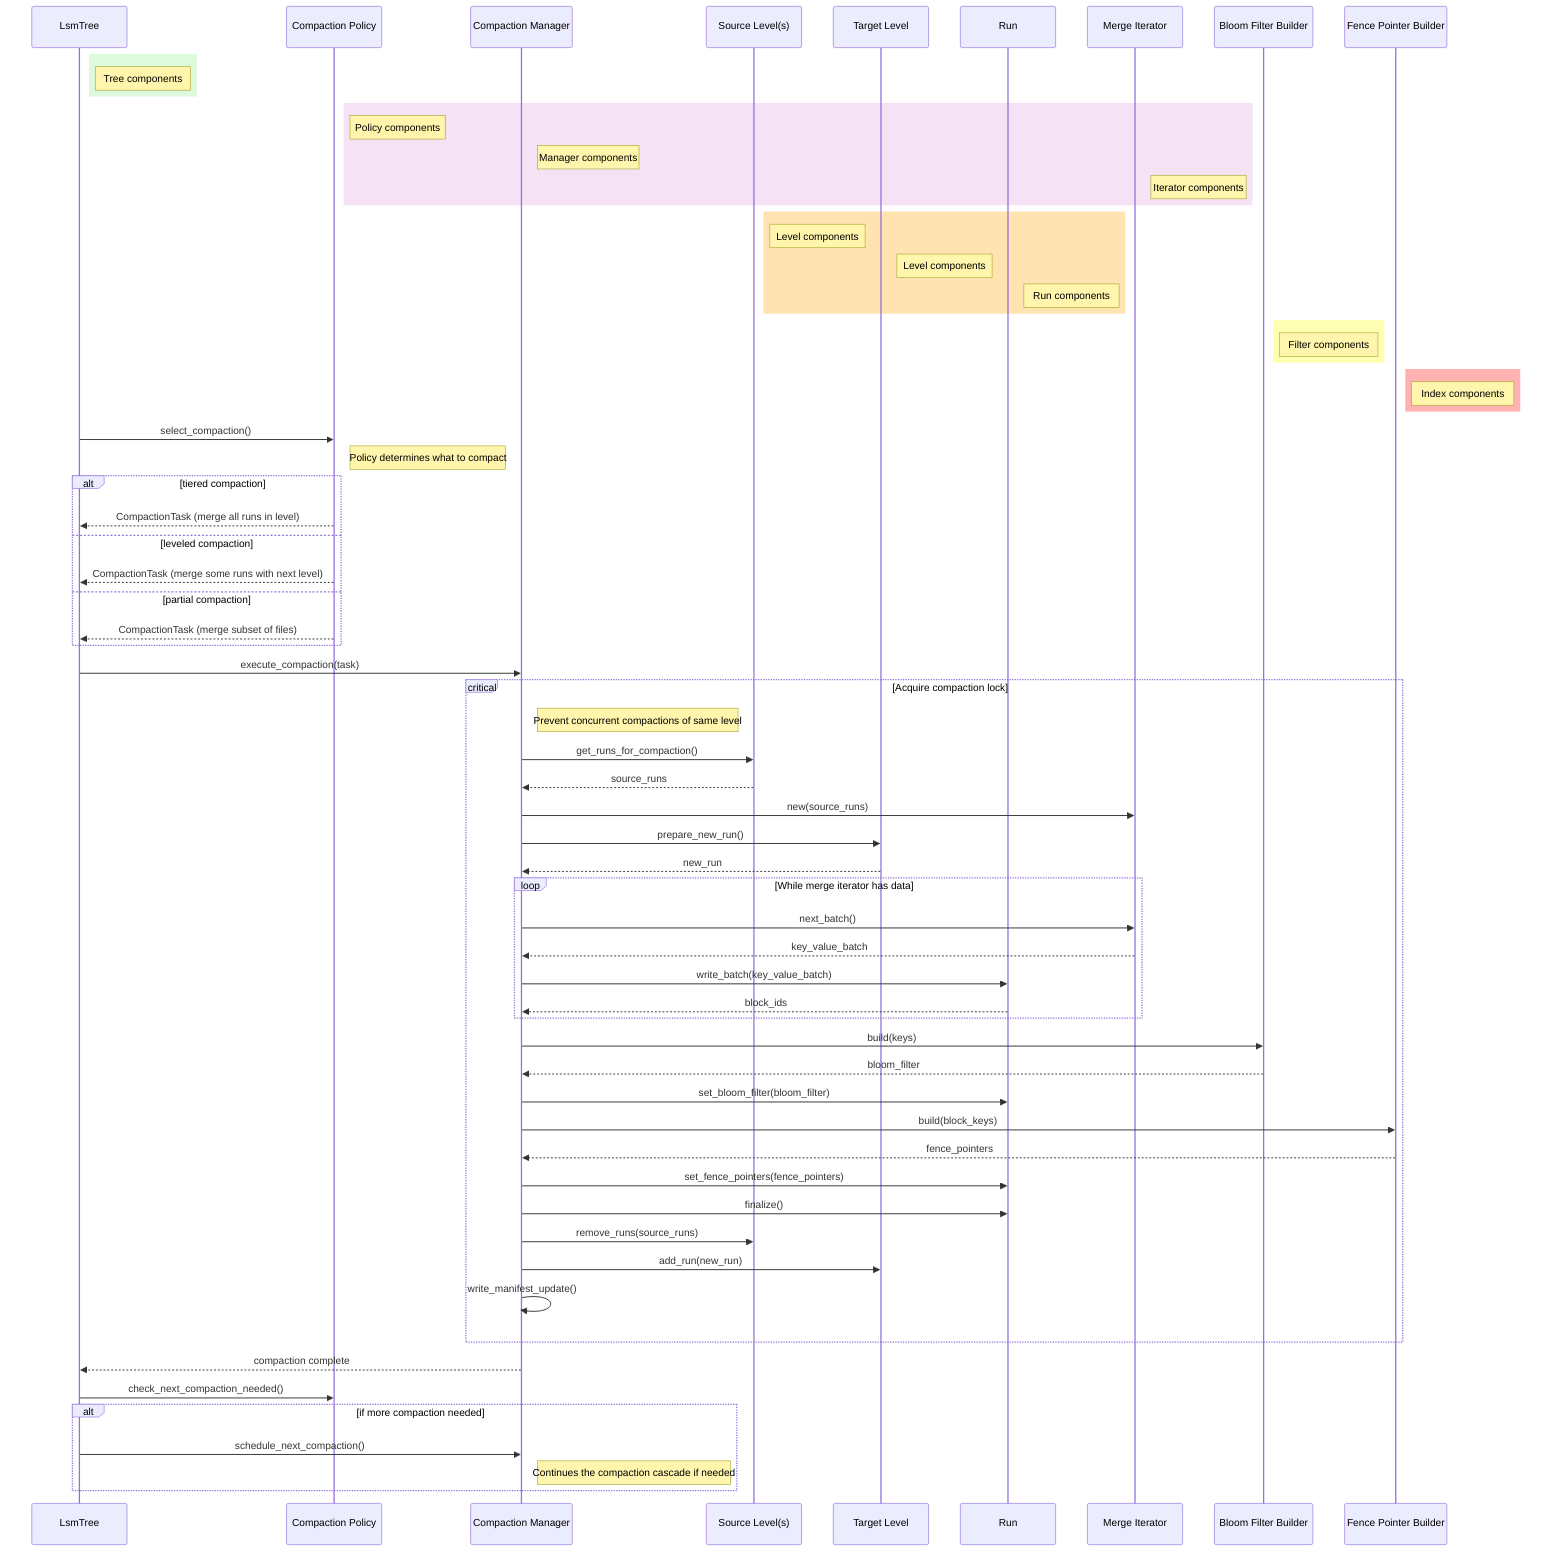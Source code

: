 sequenceDiagram
    participant LsmTree as LsmTree
    participant CompactionPolicy as Compaction Policy
    participant CompactionManager as Compaction Manager
    participant SourceLevel as Source Level(s)
    participant TargetLevel as Target Level
    participant Run as Run
    participant MergeIterator as Merge Iterator
    participant BloomBuilder as Bloom Filter Builder
    participant FPBuilder as Fence Pointer Builder
    
    %% Define participant boxes with consistent colors
    rect rgba(144, 238, 144, 0.3)
        note right of LsmTree: Tree components
    end
    rect rgba(221, 160, 221, 0.3)
        note right of CompactionPolicy: Policy components
        note right of CompactionManager: Manager components
        note right of MergeIterator: Iterator components
    end
    rect rgba(255, 165, 0, 0.3)
        note right of SourceLevel: Level components
        note right of TargetLevel: Level components
        note right of Run: Run components
    end
    rect rgba(255, 255, 0, 0.3)
        note right of BloomBuilder: Filter components
    end
    rect rgba(255, 0, 0, 0.3)
        note right of FPBuilder: Index components
    end
    
    %% Compaction operation flow
    LsmTree->>CompactionPolicy: select_compaction()
    
    note right of CompactionPolicy: Policy determines what to compact
    
    alt tiered compaction
        CompactionPolicy-->>LsmTree: CompactionTask (merge all runs in level)
    else leveled compaction
        CompactionPolicy-->>LsmTree: CompactionTask (merge some runs with next level)
    else partial compaction
        CompactionPolicy-->>LsmTree: CompactionTask (merge subset of files)
    end
    
    LsmTree->>CompactionManager: execute_compaction(task)
    
    critical Acquire compaction lock
        note right of CompactionManager: Prevent concurrent compactions of same level
        
        %% Read source runs
        CompactionManager->>SourceLevel: get_runs_for_compaction()
        SourceLevel-->>CompactionManager: source_runs
        
        %% Create merge iterator over all runs
        CompactionManager->>MergeIterator: new(source_runs)
        
        %% Prepare output run
        CompactionManager->>TargetLevel: prepare_new_run()
        TargetLevel-->>CompactionManager: new_run
        
        %% Merge and write data
        loop While merge iterator has data
            CompactionManager->>MergeIterator: next_batch()
            MergeIterator-->>CompactionManager: key_value_batch
            
            %% Write batch to new run
            CompactionManager->>Run: write_batch(key_value_batch)
            Run-->>CompactionManager: block_ids
        end
        
        %% Build Bloom filter for new run
        CompactionManager->>BloomBuilder: build(keys)
        BloomBuilder-->>CompactionManager: bloom_filter
        CompactionManager->>Run: set_bloom_filter(bloom_filter)
        
        %% Build fence pointers for new run
        CompactionManager->>FPBuilder: build(block_keys)
        FPBuilder-->>CompactionManager: fence_pointers
        CompactionManager->>Run: set_fence_pointers(fence_pointers)
        
        %% Finalize the runs
        CompactionManager->>Run: finalize()
        
        %% Update level metadata
        CompactionManager->>SourceLevel: remove_runs(source_runs)
        CompactionManager->>TargetLevel: add_run(new_run)
        
        %% Write manifest update
        CompactionManager->>CompactionManager: write_manifest_update()
    end
    
    CompactionManager-->>LsmTree: compaction complete
    
    %% Optionally trigger next compaction if needed
    LsmTree->>CompactionPolicy: check_next_compaction_needed()
    
    alt if more compaction needed
        LsmTree->>CompactionManager: schedule_next_compaction()
        note right of CompactionManager: Continues the compaction cascade if needed
    end